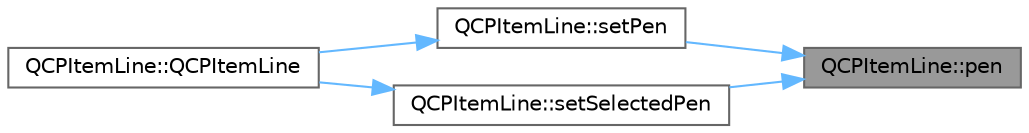 digraph "QCPItemLine::pen"
{
 // LATEX_PDF_SIZE
  bgcolor="transparent";
  edge [fontname=Helvetica,fontsize=10,labelfontname=Helvetica,labelfontsize=10];
  node [fontname=Helvetica,fontsize=10,shape=box,height=0.2,width=0.4];
  rankdir="RL";
  Node1 [label="QCPItemLine::pen",height=0.2,width=0.4,color="gray40", fillcolor="grey60", style="filled", fontcolor="black",tooltip=" "];
  Node1 -> Node2 [dir="back",color="steelblue1",style="solid"];
  Node2 [label="QCPItemLine::setPen",height=0.2,width=0.4,color="grey40", fillcolor="white", style="filled",URL="$class_q_c_p_item_line.html#a572528dab61c1abe205822fbd5db4b27",tooltip=" "];
  Node2 -> Node3 [dir="back",color="steelblue1",style="solid"];
  Node3 [label="QCPItemLine::QCPItemLine",height=0.2,width=0.4,color="grey40", fillcolor="white", style="filled",URL="$class_q_c_p_item_line.html#a17804b7f64961c6accf25b61e85142e3",tooltip=" "];
  Node1 -> Node4 [dir="back",color="steelblue1",style="solid"];
  Node4 [label="QCPItemLine::setSelectedPen",height=0.2,width=0.4,color="grey40", fillcolor="white", style="filled",URL="$class_q_c_p_item_line.html#a3e2fec44503277e77717e9c24f87f1ea",tooltip=" "];
  Node4 -> Node3 [dir="back",color="steelblue1",style="solid"];
}
